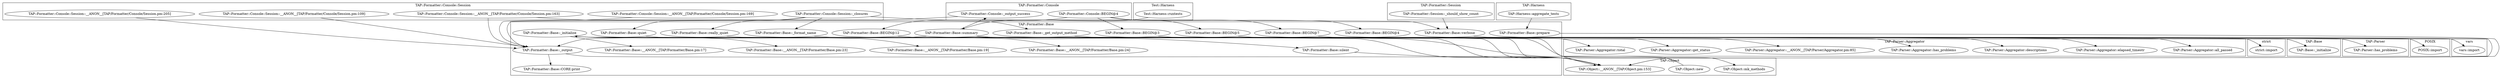 digraph {
graph [overlap=false]
subgraph cluster_vars {
	label="vars";
	"vars::import";
}
subgraph cluster_strict {
	label="strict";
	"strict::import";
}
subgraph cluster_TAP_Formatter_Console {
	label="TAP::Formatter::Console";
	"TAP::Formatter::Console::BEGIN@4";
	"TAP::Formatter::Console::_output_success";
}
subgraph cluster_TAP_Object {
	label="TAP::Object";
	"TAP::Object::new";
	"TAP::Object::__ANON__[TAP/Object.pm:153]";
	"TAP::Object::mk_methods";
}
subgraph cluster_TAP_Formatter_Console_Session {
	label="TAP::Formatter::Console::Session";
	"TAP::Formatter::Console::Session::__ANON__[TAP/Formatter/Console/Session.pm:169]";
	"TAP::Formatter::Console::Session::__ANON__[TAP/Formatter/Console/Session.pm:163]";
	"TAP::Formatter::Console::Session::__ANON__[TAP/Formatter/Console/Session.pm:205]";
	"TAP::Formatter::Console::Session::__ANON__[TAP/Formatter/Console/Session.pm:109]";
	"TAP::Formatter::Console::Session::_closures";
}
subgraph cluster_Test_Harness {
	label="Test::Harness";
	"Test::Harness::runtests";
}
subgraph cluster_TAP_Parser_Aggregator {
	label="TAP::Parser::Aggregator";
	"TAP::Parser::Aggregator::all_passed";
	"TAP::Parser::Aggregator::elapsed_timestr";
	"TAP::Parser::Aggregator::descriptions";
	"TAP::Parser::Aggregator::has_problems";
	"TAP::Parser::Aggregator::__ANON__[TAP/Parser/Aggregator.pm:85]";
	"TAP::Parser::Aggregator::get_status";
	"TAP::Parser::Aggregator::total";
}
subgraph cluster_TAP_Formatter_Base {
	label="TAP::Formatter::Base";
	"TAP::Formatter::Base::__ANON__[TAP/Formatter/Base.pm:19]";
	"TAP::Formatter::Base::summary";
	"TAP::Formatter::Base::BEGIN@12";
	"TAP::Formatter::Base::prepare";
	"TAP::Formatter::Base::BEGIN@3";
	"TAP::Formatter::Base::__ANON__[TAP/Formatter/Base.pm:24]";
	"TAP::Formatter::Base::CORE:print";
	"TAP::Formatter::Base::verbose";
	"TAP::Formatter::Base::_initialize";
	"TAP::Formatter::Base::quiet";
	"TAP::Formatter::Base::BEGIN@7";
	"TAP::Formatter::Base::BEGIN@4";
	"TAP::Formatter::Base::_get_output_method";
	"TAP::Formatter::Base::really_quiet";
	"TAP::Formatter::Base::__ANON__[TAP/Formatter/Base.pm:17]";
	"TAP::Formatter::Base::_format_name";
	"TAP::Formatter::Base::_output";
	"TAP::Formatter::Base::__ANON__[TAP/Formatter/Base.pm:23]";
	"TAP::Formatter::Base::silent";
	"TAP::Formatter::Base::BEGIN@5";
}
subgraph cluster_TAP_Base {
	label="TAP::Base";
	"TAP::Base::_initialize";
}
subgraph cluster_TAP_Formatter_Session {
	label="TAP::Formatter::Session";
	"TAP::Formatter::Session::_should_show_count";
}
subgraph cluster_POSIX {
	label="POSIX";
	"POSIX::import";
}
subgraph cluster_TAP_Parser {
	label="TAP::Parser";
	"TAP::Parser::has_problems";
}
subgraph cluster_TAP_Harness {
	label="TAP::Harness";
	"TAP::Harness::aggregate_tests";
}
"TAP::Harness::aggregate_tests" -> "TAP::Formatter::Base::prepare";
"TAP::Formatter::Console::Session::_closures" -> "TAP::Formatter::Base::quiet";
"TAP::Formatter::Console::Session::_closures" -> "TAP::Formatter::Base::really_quiet";
"TAP::Formatter::Base::summary" -> "TAP::Formatter::Base::silent";
"TAP::Formatter::Base::_initialize" -> "TAP::Formatter::Base::__ANON__[TAP/Formatter/Base.pm:19]";
"TAP::Formatter::Base::_initialize" -> "TAP::Formatter::Base::__ANON__[TAP/Formatter/Base.pm:24]";
"TAP::Formatter::Base::summary" -> "TAP::Parser::Aggregator::get_status";
"TAP::Formatter::Base::summary" -> "TAP::Formatter::Console::_output_success";
"TAP::Formatter::Console::Session::__ANON__[TAP/Formatter/Console/Session.pm:163]" -> "TAP::Formatter::Base::_get_output_method";
"TAP::Formatter::Base::summary" -> "TAP::Formatter::Base::_output";
"TAP::Formatter::Console::Session::__ANON__[TAP/Formatter/Console/Session.pm:169]" -> "TAP::Formatter::Base::_output";
"TAP::Formatter::Console::Session::__ANON__[TAP/Formatter/Console/Session.pm:163]" -> "TAP::Formatter::Base::_output";
"TAP::Formatter::Console::Session::__ANON__[TAP/Formatter/Console/Session.pm:205]" -> "TAP::Formatter::Base::_output";
"TAP::Formatter::Console::_output_success" -> "TAP::Formatter::Base::_output";
"TAP::Formatter::Console::Session::__ANON__[TAP/Formatter/Console/Session.pm:109]" -> "TAP::Formatter::Base::_output";
"TAP::Formatter::Base::summary" -> "TAP::Parser::Aggregator::descriptions";
"TAP::Formatter::Base::summary" -> "TAP::Object::__ANON__[TAP/Object.pm:153]";
"TAP::Formatter::Base::prepare" -> "TAP::Object::__ANON__[TAP/Object.pm:153]";
"TAP::Formatter::Base::verbose" -> "TAP::Object::__ANON__[TAP/Object.pm:153]";
"TAP::Formatter::Base::_initialize" -> "TAP::Object::__ANON__[TAP/Object.pm:153]";
"TAP::Formatter::Base::quiet" -> "TAP::Object::__ANON__[TAP/Object.pm:153]";
"TAP::Formatter::Base::really_quiet" -> "TAP::Object::__ANON__[TAP/Object.pm:153]";
"TAP::Formatter::Base::_format_name" -> "TAP::Object::__ANON__[TAP/Object.pm:153]";
"TAP::Formatter::Base::_output" -> "TAP::Object::__ANON__[TAP/Object.pm:153]";
"TAP::Formatter::Base::silent" -> "TAP::Object::__ANON__[TAP/Object.pm:153]";
"TAP::Formatter::Base::summary" -> "TAP::Parser::Aggregator::elapsed_timestr";
"TAP::Formatter::Base::_output" -> "TAP::Formatter::Base::CORE:print";
"TAP::Formatter::Base::_initialize" -> "TAP::Formatter::Base::__ANON__[TAP/Formatter/Base.pm:17]";
"TAP::Formatter::Console::BEGIN@4" -> "TAP::Formatter::Base::BEGIN@7";
"TAP::Formatter::Base::_get_output_method" -> "TAP::Parser::has_problems";
"TAP::Formatter::Console::BEGIN@4" -> "TAP::Formatter::Base::BEGIN@5";
"TAP::Formatter::Base::BEGIN@12" -> "TAP::Object::mk_methods";
"TAP::Formatter::Base::summary" -> "TAP::Parser::Aggregator::total";
"TAP::Formatter::Console::BEGIN@4" -> "TAP::Formatter::Base::BEGIN@3";
"TAP::Formatter::Base::summary" -> "TAP::Parser::Aggregator::all_passed";
"TAP::Object::new" -> "TAP::Formatter::Base::_initialize";
"TAP::Formatter::Console::Session::_closures" -> "TAP::Formatter::Base::_format_name";
"TAP::Formatter::Base::_initialize" -> "TAP::Formatter::Base::__ANON__[TAP/Formatter/Base.pm:23]";
"Test::Harness::runtests" -> "TAP::Formatter::Base::summary";
"TAP::Formatter::Console::BEGIN@4" -> "TAP::Formatter::Base::BEGIN@12";
"TAP::Formatter::Base::summary" -> "TAP::Parser::Aggregator::__ANON__[TAP/Parser/Aggregator.pm:85]";
"TAP::Formatter::Session::_should_show_count" -> "TAP::Formatter::Base::verbose";
"TAP::Formatter::Console::Session::_closures" -> "TAP::Formatter::Base::verbose";
"TAP::Formatter::Base::summary" -> "TAP::Parser::Aggregator::has_problems";
"TAP::Formatter::Base::_initialize" -> "TAP::Base::_initialize";
"TAP::Formatter::Base::BEGIN@7" -> "vars::import";
"TAP::Formatter::Base::BEGIN@5" -> "POSIX::import";
"TAP::Formatter::Console::BEGIN@4" -> "TAP::Formatter::Base::BEGIN@4";
"TAP::Formatter::Base::BEGIN@3" -> "strict::import";
}
